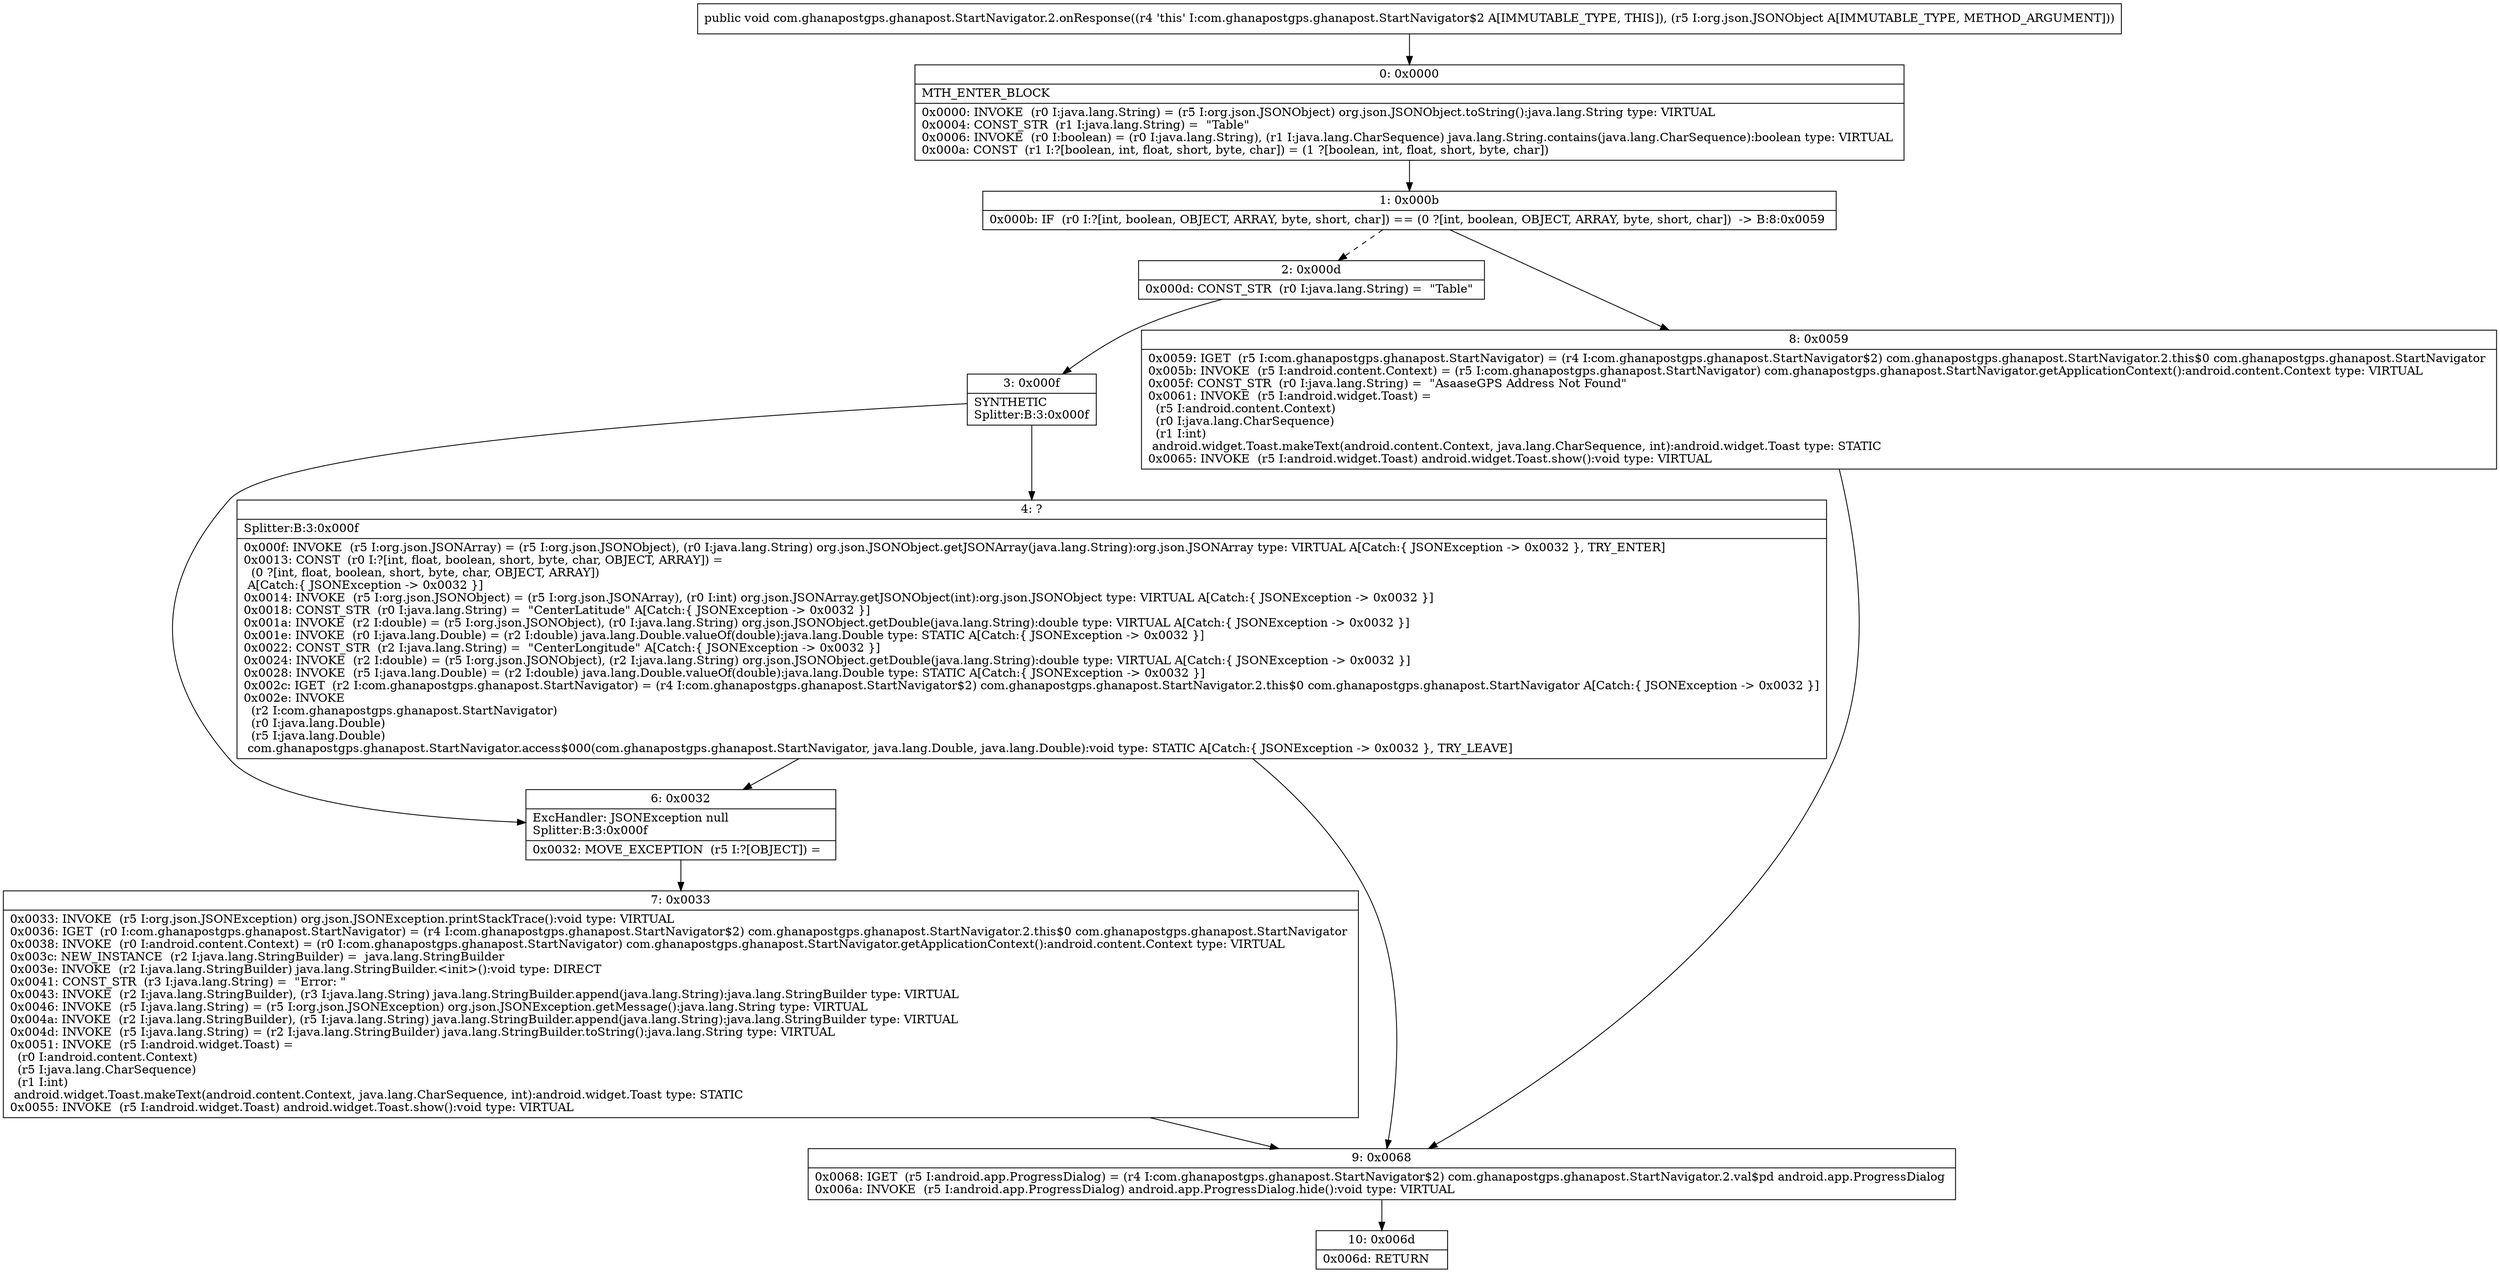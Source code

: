 digraph "CFG forcom.ghanapostgps.ghanapost.StartNavigator.2.onResponse(Lorg\/json\/JSONObject;)V" {
Node_0 [shape=record,label="{0\:\ 0x0000|MTH_ENTER_BLOCK\l|0x0000: INVOKE  (r0 I:java.lang.String) = (r5 I:org.json.JSONObject) org.json.JSONObject.toString():java.lang.String type: VIRTUAL \l0x0004: CONST_STR  (r1 I:java.lang.String) =  \"Table\" \l0x0006: INVOKE  (r0 I:boolean) = (r0 I:java.lang.String), (r1 I:java.lang.CharSequence) java.lang.String.contains(java.lang.CharSequence):boolean type: VIRTUAL \l0x000a: CONST  (r1 I:?[boolean, int, float, short, byte, char]) = (1 ?[boolean, int, float, short, byte, char]) \l}"];
Node_1 [shape=record,label="{1\:\ 0x000b|0x000b: IF  (r0 I:?[int, boolean, OBJECT, ARRAY, byte, short, char]) == (0 ?[int, boolean, OBJECT, ARRAY, byte, short, char])  \-\> B:8:0x0059 \l}"];
Node_2 [shape=record,label="{2\:\ 0x000d|0x000d: CONST_STR  (r0 I:java.lang.String) =  \"Table\" \l}"];
Node_3 [shape=record,label="{3\:\ 0x000f|SYNTHETIC\lSplitter:B:3:0x000f\l}"];
Node_4 [shape=record,label="{4\:\ ?|Splitter:B:3:0x000f\l|0x000f: INVOKE  (r5 I:org.json.JSONArray) = (r5 I:org.json.JSONObject), (r0 I:java.lang.String) org.json.JSONObject.getJSONArray(java.lang.String):org.json.JSONArray type: VIRTUAL A[Catch:\{ JSONException \-\> 0x0032 \}, TRY_ENTER]\l0x0013: CONST  (r0 I:?[int, float, boolean, short, byte, char, OBJECT, ARRAY]) = \l  (0 ?[int, float, boolean, short, byte, char, OBJECT, ARRAY])\l A[Catch:\{ JSONException \-\> 0x0032 \}]\l0x0014: INVOKE  (r5 I:org.json.JSONObject) = (r5 I:org.json.JSONArray), (r0 I:int) org.json.JSONArray.getJSONObject(int):org.json.JSONObject type: VIRTUAL A[Catch:\{ JSONException \-\> 0x0032 \}]\l0x0018: CONST_STR  (r0 I:java.lang.String) =  \"CenterLatitude\" A[Catch:\{ JSONException \-\> 0x0032 \}]\l0x001a: INVOKE  (r2 I:double) = (r5 I:org.json.JSONObject), (r0 I:java.lang.String) org.json.JSONObject.getDouble(java.lang.String):double type: VIRTUAL A[Catch:\{ JSONException \-\> 0x0032 \}]\l0x001e: INVOKE  (r0 I:java.lang.Double) = (r2 I:double) java.lang.Double.valueOf(double):java.lang.Double type: STATIC A[Catch:\{ JSONException \-\> 0x0032 \}]\l0x0022: CONST_STR  (r2 I:java.lang.String) =  \"CenterLongitude\" A[Catch:\{ JSONException \-\> 0x0032 \}]\l0x0024: INVOKE  (r2 I:double) = (r5 I:org.json.JSONObject), (r2 I:java.lang.String) org.json.JSONObject.getDouble(java.lang.String):double type: VIRTUAL A[Catch:\{ JSONException \-\> 0x0032 \}]\l0x0028: INVOKE  (r5 I:java.lang.Double) = (r2 I:double) java.lang.Double.valueOf(double):java.lang.Double type: STATIC A[Catch:\{ JSONException \-\> 0x0032 \}]\l0x002c: IGET  (r2 I:com.ghanapostgps.ghanapost.StartNavigator) = (r4 I:com.ghanapostgps.ghanapost.StartNavigator$2) com.ghanapostgps.ghanapost.StartNavigator.2.this$0 com.ghanapostgps.ghanapost.StartNavigator A[Catch:\{ JSONException \-\> 0x0032 \}]\l0x002e: INVOKE  \l  (r2 I:com.ghanapostgps.ghanapost.StartNavigator)\l  (r0 I:java.lang.Double)\l  (r5 I:java.lang.Double)\l com.ghanapostgps.ghanapost.StartNavigator.access$000(com.ghanapostgps.ghanapost.StartNavigator, java.lang.Double, java.lang.Double):void type: STATIC A[Catch:\{ JSONException \-\> 0x0032 \}, TRY_LEAVE]\l}"];
Node_6 [shape=record,label="{6\:\ 0x0032|ExcHandler: JSONException null\lSplitter:B:3:0x000f\l|0x0032: MOVE_EXCEPTION  (r5 I:?[OBJECT]) =  \l}"];
Node_7 [shape=record,label="{7\:\ 0x0033|0x0033: INVOKE  (r5 I:org.json.JSONException) org.json.JSONException.printStackTrace():void type: VIRTUAL \l0x0036: IGET  (r0 I:com.ghanapostgps.ghanapost.StartNavigator) = (r4 I:com.ghanapostgps.ghanapost.StartNavigator$2) com.ghanapostgps.ghanapost.StartNavigator.2.this$0 com.ghanapostgps.ghanapost.StartNavigator \l0x0038: INVOKE  (r0 I:android.content.Context) = (r0 I:com.ghanapostgps.ghanapost.StartNavigator) com.ghanapostgps.ghanapost.StartNavigator.getApplicationContext():android.content.Context type: VIRTUAL \l0x003c: NEW_INSTANCE  (r2 I:java.lang.StringBuilder) =  java.lang.StringBuilder \l0x003e: INVOKE  (r2 I:java.lang.StringBuilder) java.lang.StringBuilder.\<init\>():void type: DIRECT \l0x0041: CONST_STR  (r3 I:java.lang.String) =  \"Error: \" \l0x0043: INVOKE  (r2 I:java.lang.StringBuilder), (r3 I:java.lang.String) java.lang.StringBuilder.append(java.lang.String):java.lang.StringBuilder type: VIRTUAL \l0x0046: INVOKE  (r5 I:java.lang.String) = (r5 I:org.json.JSONException) org.json.JSONException.getMessage():java.lang.String type: VIRTUAL \l0x004a: INVOKE  (r2 I:java.lang.StringBuilder), (r5 I:java.lang.String) java.lang.StringBuilder.append(java.lang.String):java.lang.StringBuilder type: VIRTUAL \l0x004d: INVOKE  (r5 I:java.lang.String) = (r2 I:java.lang.StringBuilder) java.lang.StringBuilder.toString():java.lang.String type: VIRTUAL \l0x0051: INVOKE  (r5 I:android.widget.Toast) = \l  (r0 I:android.content.Context)\l  (r5 I:java.lang.CharSequence)\l  (r1 I:int)\l android.widget.Toast.makeText(android.content.Context, java.lang.CharSequence, int):android.widget.Toast type: STATIC \l0x0055: INVOKE  (r5 I:android.widget.Toast) android.widget.Toast.show():void type: VIRTUAL \l}"];
Node_8 [shape=record,label="{8\:\ 0x0059|0x0059: IGET  (r5 I:com.ghanapostgps.ghanapost.StartNavigator) = (r4 I:com.ghanapostgps.ghanapost.StartNavigator$2) com.ghanapostgps.ghanapost.StartNavigator.2.this$0 com.ghanapostgps.ghanapost.StartNavigator \l0x005b: INVOKE  (r5 I:android.content.Context) = (r5 I:com.ghanapostgps.ghanapost.StartNavigator) com.ghanapostgps.ghanapost.StartNavigator.getApplicationContext():android.content.Context type: VIRTUAL \l0x005f: CONST_STR  (r0 I:java.lang.String) =  \"AsaaseGPS Address Not Found\" \l0x0061: INVOKE  (r5 I:android.widget.Toast) = \l  (r5 I:android.content.Context)\l  (r0 I:java.lang.CharSequence)\l  (r1 I:int)\l android.widget.Toast.makeText(android.content.Context, java.lang.CharSequence, int):android.widget.Toast type: STATIC \l0x0065: INVOKE  (r5 I:android.widget.Toast) android.widget.Toast.show():void type: VIRTUAL \l}"];
Node_9 [shape=record,label="{9\:\ 0x0068|0x0068: IGET  (r5 I:android.app.ProgressDialog) = (r4 I:com.ghanapostgps.ghanapost.StartNavigator$2) com.ghanapostgps.ghanapost.StartNavigator.2.val$pd android.app.ProgressDialog \l0x006a: INVOKE  (r5 I:android.app.ProgressDialog) android.app.ProgressDialog.hide():void type: VIRTUAL \l}"];
Node_10 [shape=record,label="{10\:\ 0x006d|0x006d: RETURN   \l}"];
MethodNode[shape=record,label="{public void com.ghanapostgps.ghanapost.StartNavigator.2.onResponse((r4 'this' I:com.ghanapostgps.ghanapost.StartNavigator$2 A[IMMUTABLE_TYPE, THIS]), (r5 I:org.json.JSONObject A[IMMUTABLE_TYPE, METHOD_ARGUMENT])) }"];
MethodNode -> Node_0;
Node_0 -> Node_1;
Node_1 -> Node_2[style=dashed];
Node_1 -> Node_8;
Node_2 -> Node_3;
Node_3 -> Node_4;
Node_3 -> Node_6;
Node_4 -> Node_6;
Node_4 -> Node_9;
Node_6 -> Node_7;
Node_7 -> Node_9;
Node_8 -> Node_9;
Node_9 -> Node_10;
}

